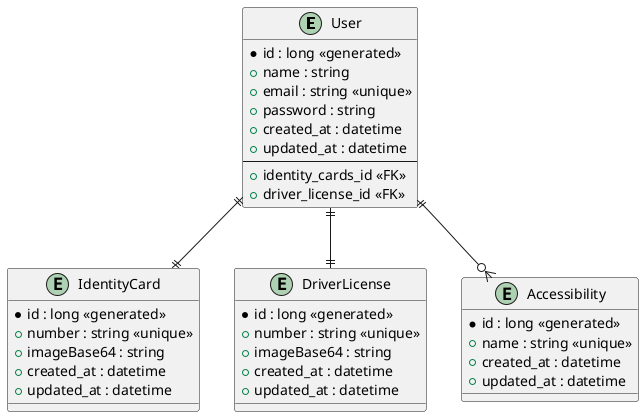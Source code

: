 @startuml
'https://plantuml.com/class-diagram

entity "User" as users {
  *id : long <<generated>>
  + name : string
  + email : string <<unique>>
  + password : string
  + created_at : datetime
  + updated_at : datetime
  --
  + identity_cards_id <<FK>>
  + driver_license_id <<FK>>
}

entity "IdentityCard" as identity_cards {
  * id : long <<generated>>
  + number : string <<unique>>
  + imageBase64 : string
  + created_at : datetime
  + updated_at : datetime
}

entity "DriverLicense" as driver_licenses {
  * id : long <<generated>>
  + number : string <<unique>>
  + imageBase64 : string
  + created_at : datetime
  + updated_at : datetime
}

entity "Accessibility" as accessibilities {
  * id : long <<generated>>
  + name : string <<unique>>
  + created_at : datetime
  + updated_at : datetime
}

users ||--o{ accessibilities
users ||--|| identity_cards
users ||--|| driver_licenses

@enduml